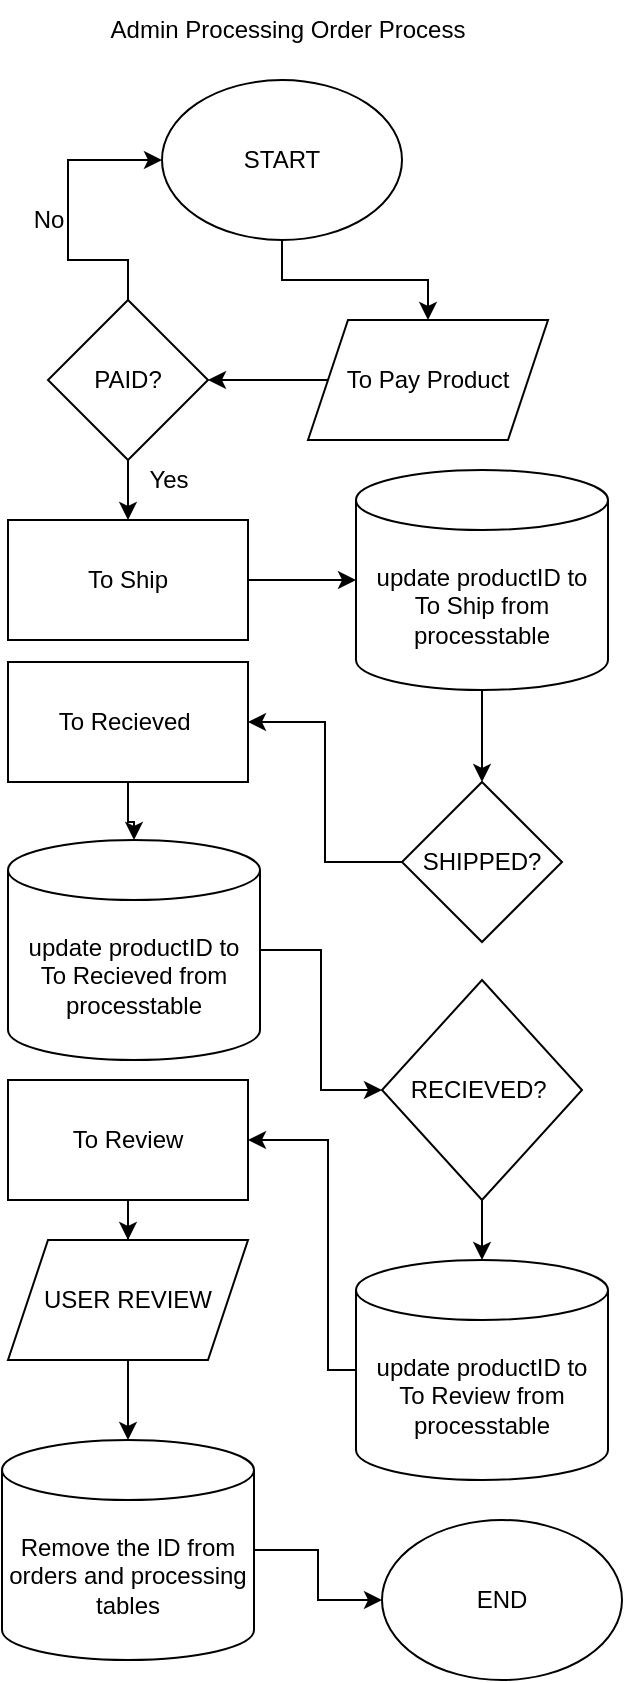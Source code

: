 <mxfile version="20.3.0" type="device"><diagram id="2JRUkFgVP51Ue08g0-o5" name="Page-1"><mxGraphModel dx="1216" dy="593" grid="1" gridSize="10" guides="1" tooltips="1" connect="1" arrows="1" fold="1" page="1" pageScale="1" pageWidth="348" pageHeight="802" math="0" shadow="0"><root><mxCell id="0"/><mxCell id="1" parent="0"/><mxCell id="83oYNn3wuHfj-j2Lu7uF-20" value="Admin Processing Order Process" style="text;html=1;strokeColor=none;fillColor=none;align=center;verticalAlign=middle;whiteSpace=wrap;rounded=0;" parent="1" vertex="1"><mxGeometry x="20" y="10" width="180" height="30" as="geometry"/></mxCell><mxCell id="83oYNn3wuHfj-j2Lu7uF-30" value="" style="edgeStyle=orthogonalEdgeStyle;rounded=0;orthogonalLoop=1;jettySize=auto;html=1;" parent="1" source="83oYNn3wuHfj-j2Lu7uF-21" target="83oYNn3wuHfj-j2Lu7uF-29" edge="1"><mxGeometry relative="1" as="geometry"/></mxCell><mxCell id="83oYNn3wuHfj-j2Lu7uF-21" value="START" style="ellipse;whiteSpace=wrap;html=1;" parent="1" vertex="1"><mxGeometry x="47" y="50" width="120" height="80" as="geometry"/></mxCell><mxCell id="83oYNn3wuHfj-j2Lu7uF-32" value="" style="edgeStyle=orthogonalEdgeStyle;rounded=0;orthogonalLoop=1;jettySize=auto;html=1;" parent="1" source="83oYNn3wuHfj-j2Lu7uF-29" target="83oYNn3wuHfj-j2Lu7uF-31" edge="1"><mxGeometry relative="1" as="geometry"/></mxCell><mxCell id="83oYNn3wuHfj-j2Lu7uF-29" value="To Pay Product" style="shape=parallelogram;perimeter=parallelogramPerimeter;whiteSpace=wrap;html=1;fixedSize=1;" parent="1" vertex="1"><mxGeometry x="120" y="170" width="120" height="60" as="geometry"/></mxCell><mxCell id="83oYNn3wuHfj-j2Lu7uF-34" value="" style="edgeStyle=orthogonalEdgeStyle;rounded=0;orthogonalLoop=1;jettySize=auto;html=1;" parent="1" source="83oYNn3wuHfj-j2Lu7uF-31" target="83oYNn3wuHfj-j2Lu7uF-33" edge="1"><mxGeometry relative="1" as="geometry"/></mxCell><mxCell id="xDxstItBJrEjSKplrD6J-1" style="edgeStyle=orthogonalEdgeStyle;rounded=0;orthogonalLoop=1;jettySize=auto;html=1;entryX=0;entryY=0.5;entryDx=0;entryDy=0;" edge="1" parent="1" source="83oYNn3wuHfj-j2Lu7uF-31" target="83oYNn3wuHfj-j2Lu7uF-21"><mxGeometry relative="1" as="geometry"><mxPoint x="-30" y="90" as="targetPoint"/><Array as="points"><mxPoint x="30" y="140"/><mxPoint y="140"/><mxPoint y="90"/></Array></mxGeometry></mxCell><mxCell id="83oYNn3wuHfj-j2Lu7uF-31" value="PAID?" style="rhombus;whiteSpace=wrap;html=1;" parent="1" vertex="1"><mxGeometry x="-10" y="160" width="80" height="80" as="geometry"/></mxCell><mxCell id="83oYNn3wuHfj-j2Lu7uF-36" value="" style="edgeStyle=orthogonalEdgeStyle;rounded=0;orthogonalLoop=1;jettySize=auto;html=1;" parent="1" source="83oYNn3wuHfj-j2Lu7uF-33" target="83oYNn3wuHfj-j2Lu7uF-35" edge="1"><mxGeometry relative="1" as="geometry"/></mxCell><mxCell id="83oYNn3wuHfj-j2Lu7uF-33" value="To Ship" style="whiteSpace=wrap;html=1;" parent="1" vertex="1"><mxGeometry x="-30" y="270" width="120" height="60" as="geometry"/></mxCell><mxCell id="83oYNn3wuHfj-j2Lu7uF-40" value="" style="edgeStyle=orthogonalEdgeStyle;rounded=0;orthogonalLoop=1;jettySize=auto;html=1;" parent="1" source="83oYNn3wuHfj-j2Lu7uF-35" target="83oYNn3wuHfj-j2Lu7uF-39" edge="1"><mxGeometry relative="1" as="geometry"/></mxCell><mxCell id="83oYNn3wuHfj-j2Lu7uF-35" value="update productID to &lt;br&gt;To Ship from &lt;br&gt;processtable" style="shape=cylinder3;whiteSpace=wrap;html=1;boundedLbl=1;backgroundOutline=1;size=15;" parent="1" vertex="1"><mxGeometry x="144" y="245" width="126" height="110" as="geometry"/></mxCell><mxCell id="83oYNn3wuHfj-j2Lu7uF-42" value="" style="edgeStyle=orthogonalEdgeStyle;rounded=0;orthogonalLoop=1;jettySize=auto;html=1;" parent="1" source="83oYNn3wuHfj-j2Lu7uF-39" target="83oYNn3wuHfj-j2Lu7uF-41" edge="1"><mxGeometry relative="1" as="geometry"/></mxCell><mxCell id="83oYNn3wuHfj-j2Lu7uF-39" value="SHIPPED?" style="rhombus;whiteSpace=wrap;html=1;" parent="1" vertex="1"><mxGeometry x="167" y="401" width="80" height="80" as="geometry"/></mxCell><mxCell id="83oYNn3wuHfj-j2Lu7uF-44" value="" style="edgeStyle=orthogonalEdgeStyle;rounded=0;orthogonalLoop=1;jettySize=auto;html=1;" parent="1" source="83oYNn3wuHfj-j2Lu7uF-41" target="83oYNn3wuHfj-j2Lu7uF-43" edge="1"><mxGeometry relative="1" as="geometry"/></mxCell><mxCell id="83oYNn3wuHfj-j2Lu7uF-41" value="To Recieved&amp;nbsp;" style="whiteSpace=wrap;html=1;" parent="1" vertex="1"><mxGeometry x="-30" y="341" width="120" height="60" as="geometry"/></mxCell><mxCell id="83oYNn3wuHfj-j2Lu7uF-46" value="" style="edgeStyle=orthogonalEdgeStyle;rounded=0;orthogonalLoop=1;jettySize=auto;html=1;" parent="1" source="83oYNn3wuHfj-j2Lu7uF-43" target="83oYNn3wuHfj-j2Lu7uF-45" edge="1"><mxGeometry relative="1" as="geometry"/></mxCell><mxCell id="83oYNn3wuHfj-j2Lu7uF-43" value="update productID to &lt;br&gt;To Recieved from &lt;br&gt;processtable" style="shape=cylinder3;whiteSpace=wrap;html=1;boundedLbl=1;backgroundOutline=1;size=15;" parent="1" vertex="1"><mxGeometry x="-30" y="430" width="126" height="110" as="geometry"/></mxCell><mxCell id="83oYNn3wuHfj-j2Lu7uF-53" value="" style="edgeStyle=orthogonalEdgeStyle;rounded=0;orthogonalLoop=1;jettySize=auto;html=1;" parent="1" source="83oYNn3wuHfj-j2Lu7uF-45" target="83oYNn3wuHfj-j2Lu7uF-52" edge="1"><mxGeometry relative="1" as="geometry"/></mxCell><mxCell id="83oYNn3wuHfj-j2Lu7uF-45" value="RECIEVED?&amp;nbsp;" style="rhombus;whiteSpace=wrap;html=1;" parent="1" vertex="1"><mxGeometry x="157" y="500" width="100" height="110" as="geometry"/></mxCell><mxCell id="83oYNn3wuHfj-j2Lu7uF-55" value="" style="edgeStyle=orthogonalEdgeStyle;rounded=0;orthogonalLoop=1;jettySize=auto;html=1;" parent="1" source="83oYNn3wuHfj-j2Lu7uF-52" target="83oYNn3wuHfj-j2Lu7uF-54" edge="1"><mxGeometry relative="1" as="geometry"><Array as="points"><mxPoint x="130" y="695"/><mxPoint x="130" y="580"/></Array></mxGeometry></mxCell><mxCell id="83oYNn3wuHfj-j2Lu7uF-52" value="update productID to &lt;br&gt;To Review from &lt;br&gt;processtable" style="shape=cylinder3;whiteSpace=wrap;html=1;boundedLbl=1;backgroundOutline=1;size=15;" parent="1" vertex="1"><mxGeometry x="144" y="640" width="126" height="110" as="geometry"/></mxCell><mxCell id="83oYNn3wuHfj-j2Lu7uF-57" value="" style="edgeStyle=orthogonalEdgeStyle;rounded=0;orthogonalLoop=1;jettySize=auto;html=1;" parent="1" source="83oYNn3wuHfj-j2Lu7uF-54" target="83oYNn3wuHfj-j2Lu7uF-56" edge="1"><mxGeometry relative="1" as="geometry"/></mxCell><mxCell id="83oYNn3wuHfj-j2Lu7uF-54" value="To Review" style="whiteSpace=wrap;html=1;" parent="1" vertex="1"><mxGeometry x="-30" y="550" width="120" height="60" as="geometry"/></mxCell><mxCell id="83oYNn3wuHfj-j2Lu7uF-59" value="" style="edgeStyle=orthogonalEdgeStyle;rounded=0;orthogonalLoop=1;jettySize=auto;html=1;" parent="1" source="83oYNn3wuHfj-j2Lu7uF-56" target="83oYNn3wuHfj-j2Lu7uF-58" edge="1"><mxGeometry relative="1" as="geometry"/></mxCell><mxCell id="83oYNn3wuHfj-j2Lu7uF-56" value="USER REVIEW" style="shape=parallelogram;perimeter=parallelogramPerimeter;whiteSpace=wrap;html=1;fixedSize=1;" parent="1" vertex="1"><mxGeometry x="-30" y="630" width="120" height="60" as="geometry"/></mxCell><mxCell id="83oYNn3wuHfj-j2Lu7uF-68" value="" style="edgeStyle=orthogonalEdgeStyle;rounded=0;orthogonalLoop=1;jettySize=auto;html=1;" parent="1" source="83oYNn3wuHfj-j2Lu7uF-58" target="83oYNn3wuHfj-j2Lu7uF-67" edge="1"><mxGeometry relative="1" as="geometry"/></mxCell><mxCell id="83oYNn3wuHfj-j2Lu7uF-58" value="Remove the ID from orders and processing tables" style="shape=cylinder3;whiteSpace=wrap;html=1;boundedLbl=1;backgroundOutline=1;size=15;" parent="1" vertex="1"><mxGeometry x="-33" y="730" width="126" height="110" as="geometry"/></mxCell><mxCell id="83oYNn3wuHfj-j2Lu7uF-67" value="END" style="ellipse;whiteSpace=wrap;html=1;" parent="1" vertex="1"><mxGeometry x="157" y="770" width="120" height="80" as="geometry"/></mxCell><mxCell id="xDxstItBJrEjSKplrD6J-2" value="No" style="text;html=1;align=center;verticalAlign=middle;resizable=0;points=[];autosize=1;strokeColor=none;fillColor=none;" vertex="1" parent="1"><mxGeometry x="-30" y="105" width="40" height="30" as="geometry"/></mxCell><mxCell id="xDxstItBJrEjSKplrD6J-3" value="Yes" style="text;html=1;align=center;verticalAlign=middle;resizable=0;points=[];autosize=1;strokeColor=none;fillColor=none;" vertex="1" parent="1"><mxGeometry x="30" y="235" width="40" height="30" as="geometry"/></mxCell></root></mxGraphModel></diagram></mxfile>